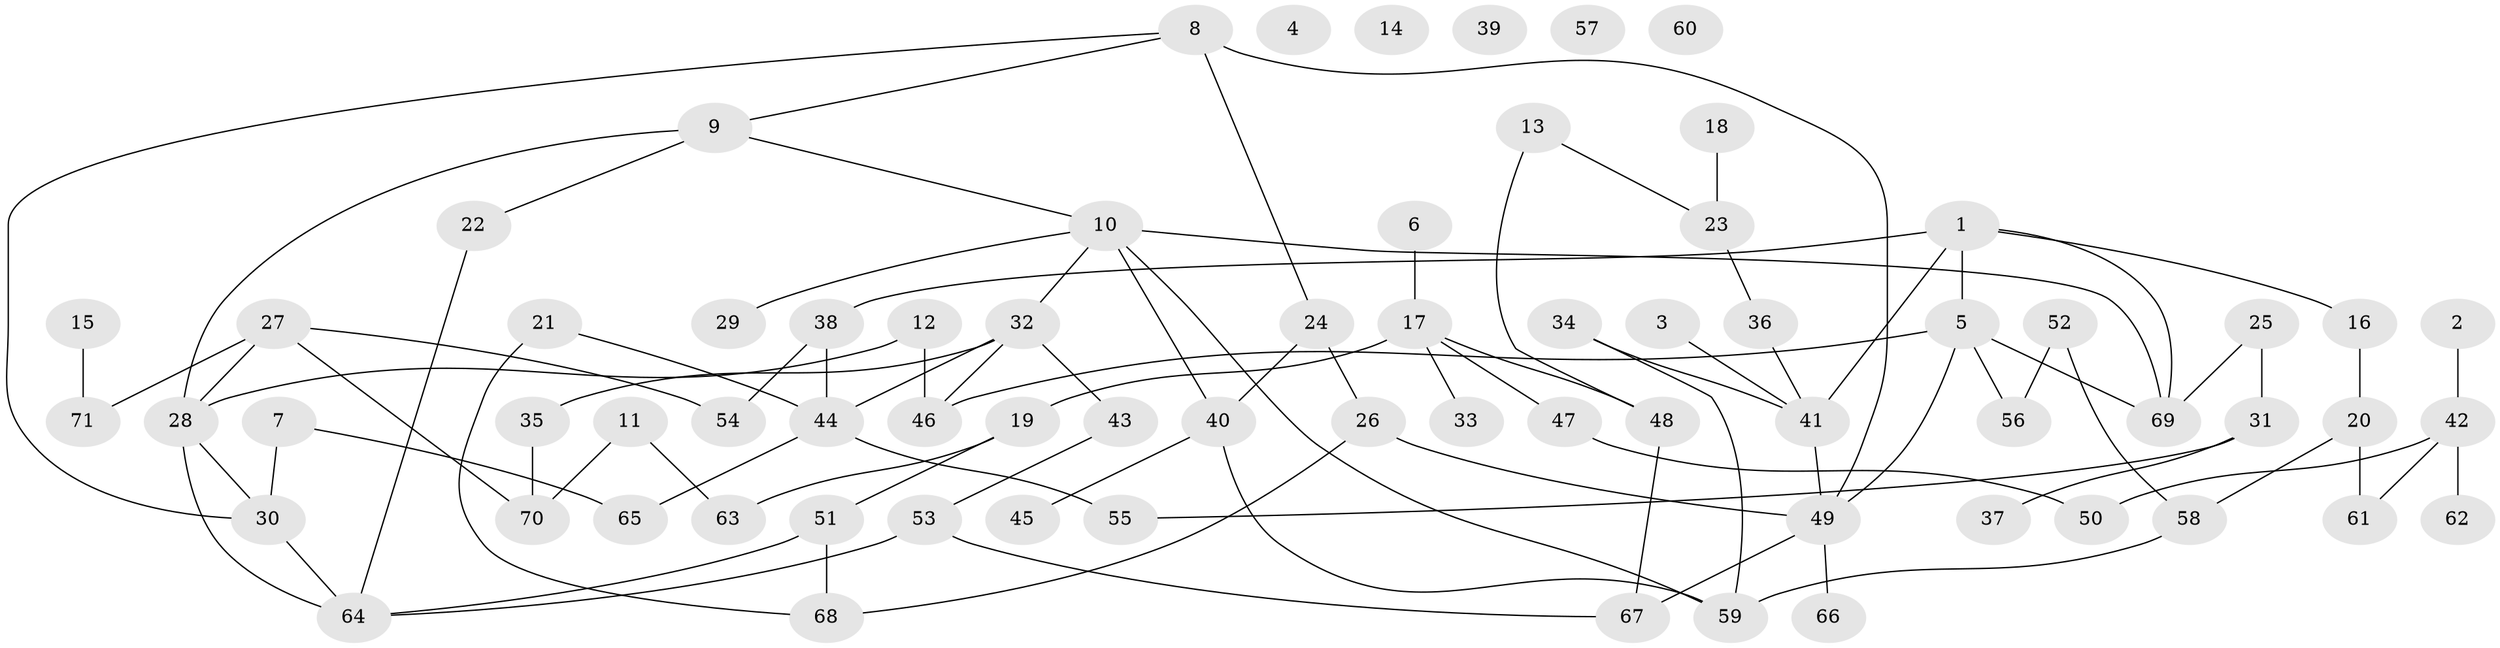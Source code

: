 // coarse degree distribution, {9: 0.023809523809523808, 1: 0.21428571428571427, 0: 0.11904761904761904, 2: 0.30952380952380953, 12: 0.023809523809523808, 3: 0.14285714285714285, 4: 0.09523809523809523, 5: 0.047619047619047616, 8: 0.023809523809523808}
// Generated by graph-tools (version 1.1) at 2025/16/03/04/25 18:16:32]
// undirected, 71 vertices, 92 edges
graph export_dot {
graph [start="1"]
  node [color=gray90,style=filled];
  1;
  2;
  3;
  4;
  5;
  6;
  7;
  8;
  9;
  10;
  11;
  12;
  13;
  14;
  15;
  16;
  17;
  18;
  19;
  20;
  21;
  22;
  23;
  24;
  25;
  26;
  27;
  28;
  29;
  30;
  31;
  32;
  33;
  34;
  35;
  36;
  37;
  38;
  39;
  40;
  41;
  42;
  43;
  44;
  45;
  46;
  47;
  48;
  49;
  50;
  51;
  52;
  53;
  54;
  55;
  56;
  57;
  58;
  59;
  60;
  61;
  62;
  63;
  64;
  65;
  66;
  67;
  68;
  69;
  70;
  71;
  1 -- 5;
  1 -- 16;
  1 -- 38;
  1 -- 41;
  1 -- 69;
  2 -- 42;
  3 -- 41;
  5 -- 46;
  5 -- 49;
  5 -- 56;
  5 -- 69;
  6 -- 17;
  7 -- 30;
  7 -- 65;
  8 -- 9;
  8 -- 24;
  8 -- 30;
  8 -- 49;
  9 -- 10;
  9 -- 22;
  9 -- 28;
  10 -- 29;
  10 -- 32;
  10 -- 40;
  10 -- 59;
  10 -- 69;
  11 -- 63;
  11 -- 70;
  12 -- 28;
  12 -- 46;
  13 -- 23;
  13 -- 48;
  15 -- 71;
  16 -- 20;
  17 -- 19;
  17 -- 33;
  17 -- 47;
  17 -- 48;
  18 -- 23;
  19 -- 51;
  19 -- 63;
  20 -- 58;
  20 -- 61;
  21 -- 44;
  21 -- 68;
  22 -- 64;
  23 -- 36;
  24 -- 26;
  24 -- 40;
  25 -- 31;
  25 -- 69;
  26 -- 49;
  26 -- 68;
  27 -- 28;
  27 -- 54;
  27 -- 70;
  27 -- 71;
  28 -- 30;
  28 -- 64;
  30 -- 64;
  31 -- 37;
  31 -- 55;
  32 -- 35;
  32 -- 43;
  32 -- 44;
  32 -- 46;
  34 -- 41;
  34 -- 59;
  35 -- 70;
  36 -- 41;
  38 -- 44;
  38 -- 54;
  40 -- 45;
  40 -- 59;
  41 -- 49;
  42 -- 50;
  42 -- 61;
  42 -- 62;
  43 -- 53;
  44 -- 55;
  44 -- 65;
  47 -- 50;
  48 -- 67;
  49 -- 66;
  49 -- 67;
  51 -- 64;
  51 -- 68;
  52 -- 56;
  52 -- 58;
  53 -- 64;
  53 -- 67;
  58 -- 59;
}
